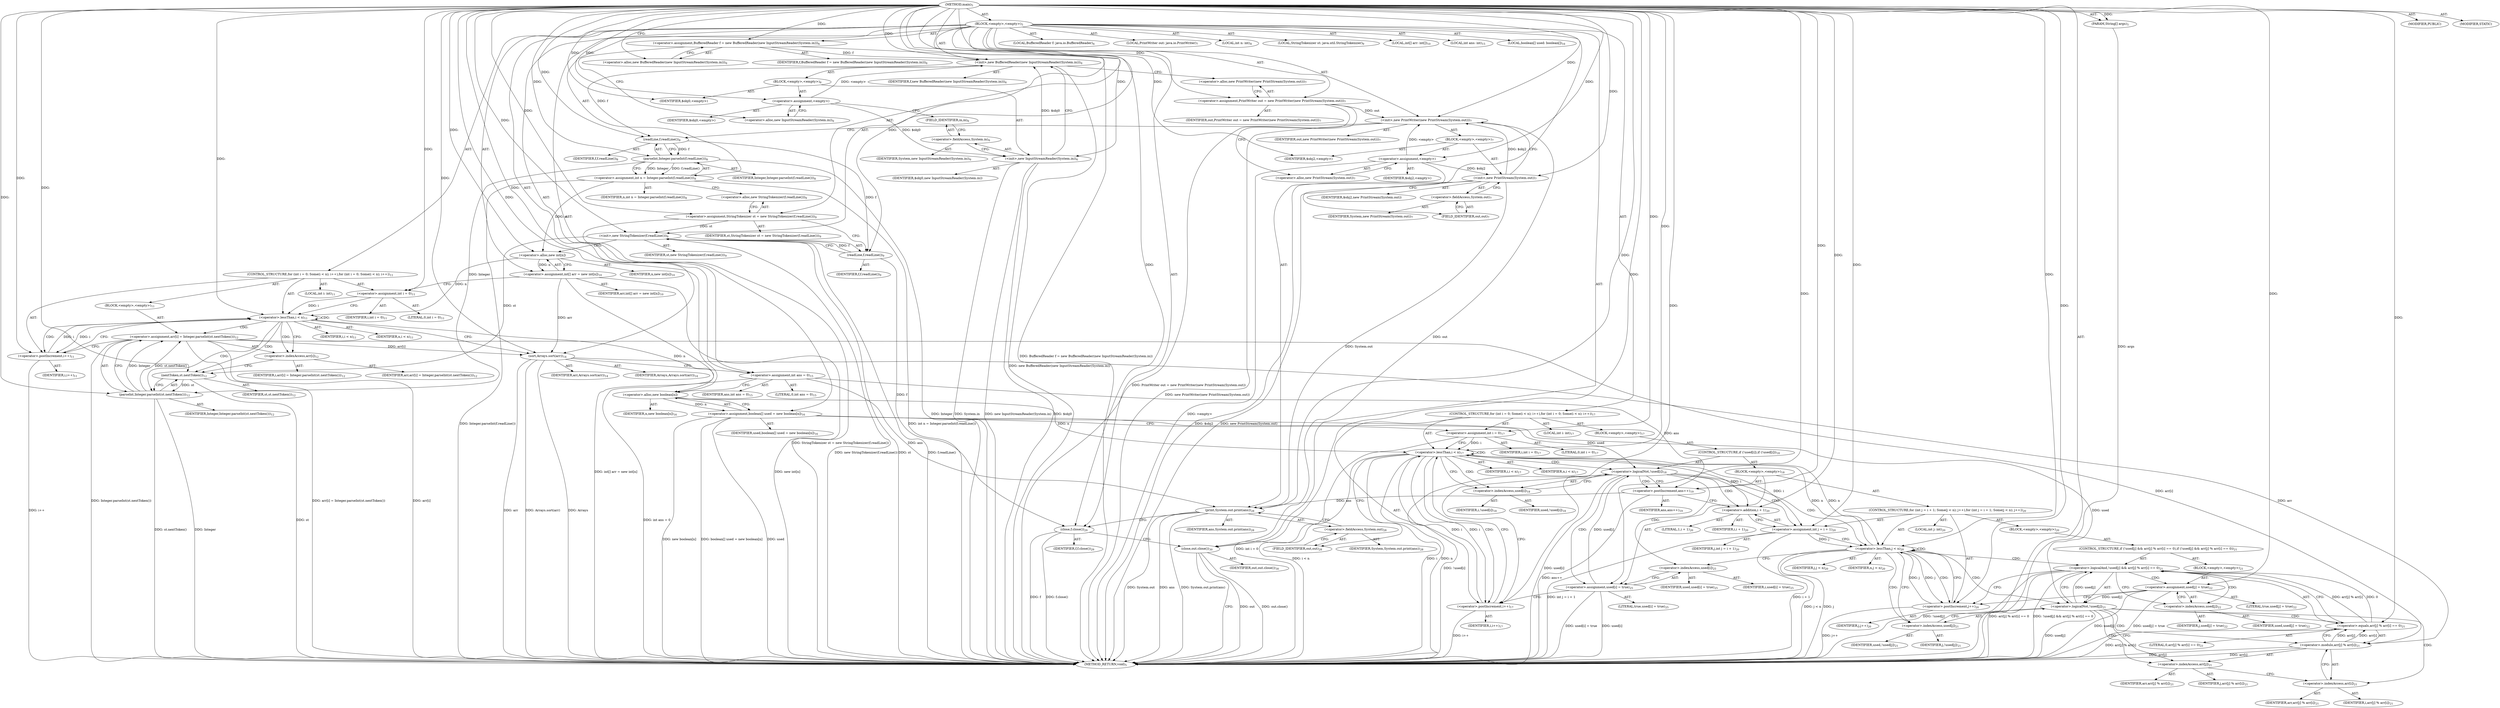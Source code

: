 digraph "main" {  
"23" [label = <(METHOD,main)<SUB>5</SUB>> ]
"24" [label = <(PARAM,String[] args)<SUB>5</SUB>> ]
"25" [label = <(BLOCK,&lt;empty&gt;,&lt;empty&gt;)<SUB>5</SUB>> ]
"4" [label = <(LOCAL,BufferedReader f: java.io.BufferedReader)<SUB>6</SUB>> ]
"26" [label = <(&lt;operator&gt;.assignment,BufferedReader f = new BufferedReader(new InputStreamReader(System.in)))<SUB>6</SUB>> ]
"27" [label = <(IDENTIFIER,f,BufferedReader f = new BufferedReader(new InputStreamReader(System.in)))<SUB>6</SUB>> ]
"28" [label = <(&lt;operator&gt;.alloc,new BufferedReader(new InputStreamReader(System.in)))<SUB>6</SUB>> ]
"29" [label = <(&lt;init&gt;,new BufferedReader(new InputStreamReader(System.in)))<SUB>6</SUB>> ]
"3" [label = <(IDENTIFIER,f,new BufferedReader(new InputStreamReader(System.in)))<SUB>6</SUB>> ]
"30" [label = <(BLOCK,&lt;empty&gt;,&lt;empty&gt;)<SUB>6</SUB>> ]
"31" [label = <(&lt;operator&gt;.assignment,&lt;empty&gt;)> ]
"32" [label = <(IDENTIFIER,$obj0,&lt;empty&gt;)> ]
"33" [label = <(&lt;operator&gt;.alloc,new InputStreamReader(System.in))<SUB>6</SUB>> ]
"34" [label = <(&lt;init&gt;,new InputStreamReader(System.in))<SUB>6</SUB>> ]
"35" [label = <(IDENTIFIER,$obj0,new InputStreamReader(System.in))> ]
"36" [label = <(&lt;operator&gt;.fieldAccess,System.in)<SUB>6</SUB>> ]
"37" [label = <(IDENTIFIER,System,new InputStreamReader(System.in))<SUB>6</SUB>> ]
"38" [label = <(FIELD_IDENTIFIER,in,in)<SUB>6</SUB>> ]
"39" [label = <(IDENTIFIER,$obj0,&lt;empty&gt;)> ]
"6" [label = <(LOCAL,PrintWriter out: java.io.PrintWriter)<SUB>7</SUB>> ]
"40" [label = <(&lt;operator&gt;.assignment,PrintWriter out = new PrintWriter(new PrintStream(System.out)))<SUB>7</SUB>> ]
"41" [label = <(IDENTIFIER,out,PrintWriter out = new PrintWriter(new PrintStream(System.out)))<SUB>7</SUB>> ]
"42" [label = <(&lt;operator&gt;.alloc,new PrintWriter(new PrintStream(System.out)))<SUB>7</SUB>> ]
"43" [label = <(&lt;init&gt;,new PrintWriter(new PrintStream(System.out)))<SUB>7</SUB>> ]
"5" [label = <(IDENTIFIER,out,new PrintWriter(new PrintStream(System.out)))<SUB>7</SUB>> ]
"44" [label = <(BLOCK,&lt;empty&gt;,&lt;empty&gt;)<SUB>7</SUB>> ]
"45" [label = <(&lt;operator&gt;.assignment,&lt;empty&gt;)> ]
"46" [label = <(IDENTIFIER,$obj2,&lt;empty&gt;)> ]
"47" [label = <(&lt;operator&gt;.alloc,new PrintStream(System.out))<SUB>7</SUB>> ]
"48" [label = <(&lt;init&gt;,new PrintStream(System.out))<SUB>7</SUB>> ]
"49" [label = <(IDENTIFIER,$obj2,new PrintStream(System.out))> ]
"50" [label = <(&lt;operator&gt;.fieldAccess,System.out)<SUB>7</SUB>> ]
"51" [label = <(IDENTIFIER,System,new PrintStream(System.out))<SUB>7</SUB>> ]
"52" [label = <(FIELD_IDENTIFIER,out,out)<SUB>7</SUB>> ]
"53" [label = <(IDENTIFIER,$obj2,&lt;empty&gt;)> ]
"54" [label = <(LOCAL,int n: int)<SUB>8</SUB>> ]
"55" [label = <(&lt;operator&gt;.assignment,int n = Integer.parseInt(f.readLine()))<SUB>8</SUB>> ]
"56" [label = <(IDENTIFIER,n,int n = Integer.parseInt(f.readLine()))<SUB>8</SUB>> ]
"57" [label = <(parseInt,Integer.parseInt(f.readLine()))<SUB>8</SUB>> ]
"58" [label = <(IDENTIFIER,Integer,Integer.parseInt(f.readLine()))<SUB>8</SUB>> ]
"59" [label = <(readLine,f.readLine())<SUB>8</SUB>> ]
"60" [label = <(IDENTIFIER,f,f.readLine())<SUB>8</SUB>> ]
"8" [label = <(LOCAL,StringTokenizer st: java.util.StringTokenizer)<SUB>9</SUB>> ]
"61" [label = <(&lt;operator&gt;.assignment,StringTokenizer st = new StringTokenizer(f.readLine()))<SUB>9</SUB>> ]
"62" [label = <(IDENTIFIER,st,StringTokenizer st = new StringTokenizer(f.readLine()))<SUB>9</SUB>> ]
"63" [label = <(&lt;operator&gt;.alloc,new StringTokenizer(f.readLine()))<SUB>9</SUB>> ]
"64" [label = <(&lt;init&gt;,new StringTokenizer(f.readLine()))<SUB>9</SUB>> ]
"7" [label = <(IDENTIFIER,st,new StringTokenizer(f.readLine()))<SUB>9</SUB>> ]
"65" [label = <(readLine,f.readLine())<SUB>9</SUB>> ]
"66" [label = <(IDENTIFIER,f,f.readLine())<SUB>9</SUB>> ]
"67" [label = <(LOCAL,int[] arr: int[])<SUB>10</SUB>> ]
"68" [label = <(&lt;operator&gt;.assignment,int[] arr = new int[n])<SUB>10</SUB>> ]
"69" [label = <(IDENTIFIER,arr,int[] arr = new int[n])<SUB>10</SUB>> ]
"70" [label = <(&lt;operator&gt;.alloc,new int[n])> ]
"71" [label = <(IDENTIFIER,n,new int[n])<SUB>10</SUB>> ]
"72" [label = <(CONTROL_STRUCTURE,for (int i = 0; Some(i &lt; n); i++),for (int i = 0; Some(i &lt; n); i++))<SUB>11</SUB>> ]
"73" [label = <(LOCAL,int i: int)<SUB>11</SUB>> ]
"74" [label = <(&lt;operator&gt;.assignment,int i = 0)<SUB>11</SUB>> ]
"75" [label = <(IDENTIFIER,i,int i = 0)<SUB>11</SUB>> ]
"76" [label = <(LITERAL,0,int i = 0)<SUB>11</SUB>> ]
"77" [label = <(&lt;operator&gt;.lessThan,i &lt; n)<SUB>11</SUB>> ]
"78" [label = <(IDENTIFIER,i,i &lt; n)<SUB>11</SUB>> ]
"79" [label = <(IDENTIFIER,n,i &lt; n)<SUB>11</SUB>> ]
"80" [label = <(&lt;operator&gt;.postIncrement,i++)<SUB>11</SUB>> ]
"81" [label = <(IDENTIFIER,i,i++)<SUB>11</SUB>> ]
"82" [label = <(BLOCK,&lt;empty&gt;,&lt;empty&gt;)<SUB>11</SUB>> ]
"83" [label = <(&lt;operator&gt;.assignment,arr[i] = Integer.parseInt(st.nextToken()))<SUB>12</SUB>> ]
"84" [label = <(&lt;operator&gt;.indexAccess,arr[i])<SUB>12</SUB>> ]
"85" [label = <(IDENTIFIER,arr,arr[i] = Integer.parseInt(st.nextToken()))<SUB>12</SUB>> ]
"86" [label = <(IDENTIFIER,i,arr[i] = Integer.parseInt(st.nextToken()))<SUB>12</SUB>> ]
"87" [label = <(parseInt,Integer.parseInt(st.nextToken()))<SUB>12</SUB>> ]
"88" [label = <(IDENTIFIER,Integer,Integer.parseInt(st.nextToken()))<SUB>12</SUB>> ]
"89" [label = <(nextToken,st.nextToken())<SUB>12</SUB>> ]
"90" [label = <(IDENTIFIER,st,st.nextToken())<SUB>12</SUB>> ]
"91" [label = <(sort,Arrays.sort(arr))<SUB>14</SUB>> ]
"92" [label = <(IDENTIFIER,Arrays,Arrays.sort(arr))<SUB>14</SUB>> ]
"93" [label = <(IDENTIFIER,arr,Arrays.sort(arr))<SUB>14</SUB>> ]
"94" [label = <(LOCAL,int ans: int)<SUB>15</SUB>> ]
"95" [label = <(&lt;operator&gt;.assignment,int ans = 0)<SUB>15</SUB>> ]
"96" [label = <(IDENTIFIER,ans,int ans = 0)<SUB>15</SUB>> ]
"97" [label = <(LITERAL,0,int ans = 0)<SUB>15</SUB>> ]
"98" [label = <(LOCAL,boolean[] used: boolean[])<SUB>16</SUB>> ]
"99" [label = <(&lt;operator&gt;.assignment,boolean[] used = new boolean[n])<SUB>16</SUB>> ]
"100" [label = <(IDENTIFIER,used,boolean[] used = new boolean[n])<SUB>16</SUB>> ]
"101" [label = <(&lt;operator&gt;.alloc,new boolean[n])> ]
"102" [label = <(IDENTIFIER,n,new boolean[n])<SUB>16</SUB>> ]
"103" [label = <(CONTROL_STRUCTURE,for (int i = 0; Some(i &lt; n); i++),for (int i = 0; Some(i &lt; n); i++))<SUB>17</SUB>> ]
"104" [label = <(LOCAL,int i: int)<SUB>17</SUB>> ]
"105" [label = <(&lt;operator&gt;.assignment,int i = 0)<SUB>17</SUB>> ]
"106" [label = <(IDENTIFIER,i,int i = 0)<SUB>17</SUB>> ]
"107" [label = <(LITERAL,0,int i = 0)<SUB>17</SUB>> ]
"108" [label = <(&lt;operator&gt;.lessThan,i &lt; n)<SUB>17</SUB>> ]
"109" [label = <(IDENTIFIER,i,i &lt; n)<SUB>17</SUB>> ]
"110" [label = <(IDENTIFIER,n,i &lt; n)<SUB>17</SUB>> ]
"111" [label = <(&lt;operator&gt;.postIncrement,i++)<SUB>17</SUB>> ]
"112" [label = <(IDENTIFIER,i,i++)<SUB>17</SUB>> ]
"113" [label = <(BLOCK,&lt;empty&gt;,&lt;empty&gt;)<SUB>17</SUB>> ]
"114" [label = <(CONTROL_STRUCTURE,if (!used[i]),if (!used[i]))<SUB>18</SUB>> ]
"115" [label = <(&lt;operator&gt;.logicalNot,!used[i])<SUB>18</SUB>> ]
"116" [label = <(&lt;operator&gt;.indexAccess,used[i])<SUB>18</SUB>> ]
"117" [label = <(IDENTIFIER,used,!used[i])<SUB>18</SUB>> ]
"118" [label = <(IDENTIFIER,i,!used[i])<SUB>18</SUB>> ]
"119" [label = <(BLOCK,&lt;empty&gt;,&lt;empty&gt;)<SUB>18</SUB>> ]
"120" [label = <(&lt;operator&gt;.postIncrement,ans++)<SUB>19</SUB>> ]
"121" [label = <(IDENTIFIER,ans,ans++)<SUB>19</SUB>> ]
"122" [label = <(CONTROL_STRUCTURE,for (int j = i + 1; Some(j &lt; n); j++),for (int j = i + 1; Some(j &lt; n); j++))<SUB>20</SUB>> ]
"123" [label = <(LOCAL,int j: int)<SUB>20</SUB>> ]
"124" [label = <(&lt;operator&gt;.assignment,int j = i + 1)<SUB>20</SUB>> ]
"125" [label = <(IDENTIFIER,j,int j = i + 1)<SUB>20</SUB>> ]
"126" [label = <(&lt;operator&gt;.addition,i + 1)<SUB>20</SUB>> ]
"127" [label = <(IDENTIFIER,i,i + 1)<SUB>20</SUB>> ]
"128" [label = <(LITERAL,1,i + 1)<SUB>20</SUB>> ]
"129" [label = <(&lt;operator&gt;.lessThan,j &lt; n)<SUB>20</SUB>> ]
"130" [label = <(IDENTIFIER,j,j &lt; n)<SUB>20</SUB>> ]
"131" [label = <(IDENTIFIER,n,j &lt; n)<SUB>20</SUB>> ]
"132" [label = <(&lt;operator&gt;.postIncrement,j++)<SUB>20</SUB>> ]
"133" [label = <(IDENTIFIER,j,j++)<SUB>20</SUB>> ]
"134" [label = <(BLOCK,&lt;empty&gt;,&lt;empty&gt;)<SUB>20</SUB>> ]
"135" [label = <(CONTROL_STRUCTURE,if (!used[j] &amp;&amp; arr[j] % arr[i] == 0),if (!used[j] &amp;&amp; arr[j] % arr[i] == 0))<SUB>21</SUB>> ]
"136" [label = <(&lt;operator&gt;.logicalAnd,!used[j] &amp;&amp; arr[j] % arr[i] == 0)<SUB>21</SUB>> ]
"137" [label = <(&lt;operator&gt;.logicalNot,!used[j])<SUB>21</SUB>> ]
"138" [label = <(&lt;operator&gt;.indexAccess,used[j])<SUB>21</SUB>> ]
"139" [label = <(IDENTIFIER,used,!used[j])<SUB>21</SUB>> ]
"140" [label = <(IDENTIFIER,j,!used[j])<SUB>21</SUB>> ]
"141" [label = <(&lt;operator&gt;.equals,arr[j] % arr[i] == 0)<SUB>21</SUB>> ]
"142" [label = <(&lt;operator&gt;.modulo,arr[j] % arr[i])<SUB>21</SUB>> ]
"143" [label = <(&lt;operator&gt;.indexAccess,arr[j])<SUB>21</SUB>> ]
"144" [label = <(IDENTIFIER,arr,arr[j] % arr[i])<SUB>21</SUB>> ]
"145" [label = <(IDENTIFIER,j,arr[j] % arr[i])<SUB>21</SUB>> ]
"146" [label = <(&lt;operator&gt;.indexAccess,arr[i])<SUB>21</SUB>> ]
"147" [label = <(IDENTIFIER,arr,arr[j] % arr[i])<SUB>21</SUB>> ]
"148" [label = <(IDENTIFIER,i,arr[j] % arr[i])<SUB>21</SUB>> ]
"149" [label = <(LITERAL,0,arr[j] % arr[i] == 0)<SUB>21</SUB>> ]
"150" [label = <(BLOCK,&lt;empty&gt;,&lt;empty&gt;)<SUB>21</SUB>> ]
"151" [label = <(&lt;operator&gt;.assignment,used[j] = true)<SUB>22</SUB>> ]
"152" [label = <(&lt;operator&gt;.indexAccess,used[j])<SUB>22</SUB>> ]
"153" [label = <(IDENTIFIER,used,used[j] = true)<SUB>22</SUB>> ]
"154" [label = <(IDENTIFIER,j,used[j] = true)<SUB>22</SUB>> ]
"155" [label = <(LITERAL,true,used[j] = true)<SUB>22</SUB>> ]
"156" [label = <(&lt;operator&gt;.assignment,used[i] = true)<SUB>25</SUB>> ]
"157" [label = <(&lt;operator&gt;.indexAccess,used[i])<SUB>25</SUB>> ]
"158" [label = <(IDENTIFIER,used,used[i] = true)<SUB>25</SUB>> ]
"159" [label = <(IDENTIFIER,i,used[i] = true)<SUB>25</SUB>> ]
"160" [label = <(LITERAL,true,used[i] = true)<SUB>25</SUB>> ]
"161" [label = <(print,System.out.print(ans))<SUB>28</SUB>> ]
"162" [label = <(&lt;operator&gt;.fieldAccess,System.out)<SUB>28</SUB>> ]
"163" [label = <(IDENTIFIER,System,System.out.print(ans))<SUB>28</SUB>> ]
"164" [label = <(FIELD_IDENTIFIER,out,out)<SUB>28</SUB>> ]
"165" [label = <(IDENTIFIER,ans,System.out.print(ans))<SUB>28</SUB>> ]
"166" [label = <(close,f.close())<SUB>29</SUB>> ]
"167" [label = <(IDENTIFIER,f,f.close())<SUB>29</SUB>> ]
"168" [label = <(close,out.close())<SUB>30</SUB>> ]
"169" [label = <(IDENTIFIER,out,out.close())<SUB>30</SUB>> ]
"170" [label = <(MODIFIER,PUBLIC)> ]
"171" [label = <(MODIFIER,STATIC)> ]
"172" [label = <(METHOD_RETURN,void)<SUB>5</SUB>> ]
  "23" -> "24"  [ label = "AST: "] 
  "23" -> "25"  [ label = "AST: "] 
  "23" -> "170"  [ label = "AST: "] 
  "23" -> "171"  [ label = "AST: "] 
  "23" -> "172"  [ label = "AST: "] 
  "25" -> "4"  [ label = "AST: "] 
  "25" -> "26"  [ label = "AST: "] 
  "25" -> "29"  [ label = "AST: "] 
  "25" -> "6"  [ label = "AST: "] 
  "25" -> "40"  [ label = "AST: "] 
  "25" -> "43"  [ label = "AST: "] 
  "25" -> "54"  [ label = "AST: "] 
  "25" -> "55"  [ label = "AST: "] 
  "25" -> "8"  [ label = "AST: "] 
  "25" -> "61"  [ label = "AST: "] 
  "25" -> "64"  [ label = "AST: "] 
  "25" -> "67"  [ label = "AST: "] 
  "25" -> "68"  [ label = "AST: "] 
  "25" -> "72"  [ label = "AST: "] 
  "25" -> "91"  [ label = "AST: "] 
  "25" -> "94"  [ label = "AST: "] 
  "25" -> "95"  [ label = "AST: "] 
  "25" -> "98"  [ label = "AST: "] 
  "25" -> "99"  [ label = "AST: "] 
  "25" -> "103"  [ label = "AST: "] 
  "25" -> "161"  [ label = "AST: "] 
  "25" -> "166"  [ label = "AST: "] 
  "25" -> "168"  [ label = "AST: "] 
  "26" -> "27"  [ label = "AST: "] 
  "26" -> "28"  [ label = "AST: "] 
  "29" -> "3"  [ label = "AST: "] 
  "29" -> "30"  [ label = "AST: "] 
  "30" -> "31"  [ label = "AST: "] 
  "30" -> "34"  [ label = "AST: "] 
  "30" -> "39"  [ label = "AST: "] 
  "31" -> "32"  [ label = "AST: "] 
  "31" -> "33"  [ label = "AST: "] 
  "34" -> "35"  [ label = "AST: "] 
  "34" -> "36"  [ label = "AST: "] 
  "36" -> "37"  [ label = "AST: "] 
  "36" -> "38"  [ label = "AST: "] 
  "40" -> "41"  [ label = "AST: "] 
  "40" -> "42"  [ label = "AST: "] 
  "43" -> "5"  [ label = "AST: "] 
  "43" -> "44"  [ label = "AST: "] 
  "44" -> "45"  [ label = "AST: "] 
  "44" -> "48"  [ label = "AST: "] 
  "44" -> "53"  [ label = "AST: "] 
  "45" -> "46"  [ label = "AST: "] 
  "45" -> "47"  [ label = "AST: "] 
  "48" -> "49"  [ label = "AST: "] 
  "48" -> "50"  [ label = "AST: "] 
  "50" -> "51"  [ label = "AST: "] 
  "50" -> "52"  [ label = "AST: "] 
  "55" -> "56"  [ label = "AST: "] 
  "55" -> "57"  [ label = "AST: "] 
  "57" -> "58"  [ label = "AST: "] 
  "57" -> "59"  [ label = "AST: "] 
  "59" -> "60"  [ label = "AST: "] 
  "61" -> "62"  [ label = "AST: "] 
  "61" -> "63"  [ label = "AST: "] 
  "64" -> "7"  [ label = "AST: "] 
  "64" -> "65"  [ label = "AST: "] 
  "65" -> "66"  [ label = "AST: "] 
  "68" -> "69"  [ label = "AST: "] 
  "68" -> "70"  [ label = "AST: "] 
  "70" -> "71"  [ label = "AST: "] 
  "72" -> "73"  [ label = "AST: "] 
  "72" -> "74"  [ label = "AST: "] 
  "72" -> "77"  [ label = "AST: "] 
  "72" -> "80"  [ label = "AST: "] 
  "72" -> "82"  [ label = "AST: "] 
  "74" -> "75"  [ label = "AST: "] 
  "74" -> "76"  [ label = "AST: "] 
  "77" -> "78"  [ label = "AST: "] 
  "77" -> "79"  [ label = "AST: "] 
  "80" -> "81"  [ label = "AST: "] 
  "82" -> "83"  [ label = "AST: "] 
  "83" -> "84"  [ label = "AST: "] 
  "83" -> "87"  [ label = "AST: "] 
  "84" -> "85"  [ label = "AST: "] 
  "84" -> "86"  [ label = "AST: "] 
  "87" -> "88"  [ label = "AST: "] 
  "87" -> "89"  [ label = "AST: "] 
  "89" -> "90"  [ label = "AST: "] 
  "91" -> "92"  [ label = "AST: "] 
  "91" -> "93"  [ label = "AST: "] 
  "95" -> "96"  [ label = "AST: "] 
  "95" -> "97"  [ label = "AST: "] 
  "99" -> "100"  [ label = "AST: "] 
  "99" -> "101"  [ label = "AST: "] 
  "101" -> "102"  [ label = "AST: "] 
  "103" -> "104"  [ label = "AST: "] 
  "103" -> "105"  [ label = "AST: "] 
  "103" -> "108"  [ label = "AST: "] 
  "103" -> "111"  [ label = "AST: "] 
  "103" -> "113"  [ label = "AST: "] 
  "105" -> "106"  [ label = "AST: "] 
  "105" -> "107"  [ label = "AST: "] 
  "108" -> "109"  [ label = "AST: "] 
  "108" -> "110"  [ label = "AST: "] 
  "111" -> "112"  [ label = "AST: "] 
  "113" -> "114"  [ label = "AST: "] 
  "114" -> "115"  [ label = "AST: "] 
  "114" -> "119"  [ label = "AST: "] 
  "115" -> "116"  [ label = "AST: "] 
  "116" -> "117"  [ label = "AST: "] 
  "116" -> "118"  [ label = "AST: "] 
  "119" -> "120"  [ label = "AST: "] 
  "119" -> "122"  [ label = "AST: "] 
  "119" -> "156"  [ label = "AST: "] 
  "120" -> "121"  [ label = "AST: "] 
  "122" -> "123"  [ label = "AST: "] 
  "122" -> "124"  [ label = "AST: "] 
  "122" -> "129"  [ label = "AST: "] 
  "122" -> "132"  [ label = "AST: "] 
  "122" -> "134"  [ label = "AST: "] 
  "124" -> "125"  [ label = "AST: "] 
  "124" -> "126"  [ label = "AST: "] 
  "126" -> "127"  [ label = "AST: "] 
  "126" -> "128"  [ label = "AST: "] 
  "129" -> "130"  [ label = "AST: "] 
  "129" -> "131"  [ label = "AST: "] 
  "132" -> "133"  [ label = "AST: "] 
  "134" -> "135"  [ label = "AST: "] 
  "135" -> "136"  [ label = "AST: "] 
  "135" -> "150"  [ label = "AST: "] 
  "136" -> "137"  [ label = "AST: "] 
  "136" -> "141"  [ label = "AST: "] 
  "137" -> "138"  [ label = "AST: "] 
  "138" -> "139"  [ label = "AST: "] 
  "138" -> "140"  [ label = "AST: "] 
  "141" -> "142"  [ label = "AST: "] 
  "141" -> "149"  [ label = "AST: "] 
  "142" -> "143"  [ label = "AST: "] 
  "142" -> "146"  [ label = "AST: "] 
  "143" -> "144"  [ label = "AST: "] 
  "143" -> "145"  [ label = "AST: "] 
  "146" -> "147"  [ label = "AST: "] 
  "146" -> "148"  [ label = "AST: "] 
  "150" -> "151"  [ label = "AST: "] 
  "151" -> "152"  [ label = "AST: "] 
  "151" -> "155"  [ label = "AST: "] 
  "152" -> "153"  [ label = "AST: "] 
  "152" -> "154"  [ label = "AST: "] 
  "156" -> "157"  [ label = "AST: "] 
  "156" -> "160"  [ label = "AST: "] 
  "157" -> "158"  [ label = "AST: "] 
  "157" -> "159"  [ label = "AST: "] 
  "161" -> "162"  [ label = "AST: "] 
  "161" -> "165"  [ label = "AST: "] 
  "162" -> "163"  [ label = "AST: "] 
  "162" -> "164"  [ label = "AST: "] 
  "166" -> "167"  [ label = "AST: "] 
  "168" -> "169"  [ label = "AST: "] 
  "26" -> "33"  [ label = "CFG: "] 
  "29" -> "42"  [ label = "CFG: "] 
  "40" -> "47"  [ label = "CFG: "] 
  "43" -> "59"  [ label = "CFG: "] 
  "55" -> "63"  [ label = "CFG: "] 
  "61" -> "65"  [ label = "CFG: "] 
  "64" -> "70"  [ label = "CFG: "] 
  "68" -> "74"  [ label = "CFG: "] 
  "91" -> "95"  [ label = "CFG: "] 
  "95" -> "101"  [ label = "CFG: "] 
  "99" -> "105"  [ label = "CFG: "] 
  "161" -> "166"  [ label = "CFG: "] 
  "166" -> "168"  [ label = "CFG: "] 
  "168" -> "172"  [ label = "CFG: "] 
  "28" -> "26"  [ label = "CFG: "] 
  "42" -> "40"  [ label = "CFG: "] 
  "57" -> "55"  [ label = "CFG: "] 
  "63" -> "61"  [ label = "CFG: "] 
  "65" -> "64"  [ label = "CFG: "] 
  "70" -> "68"  [ label = "CFG: "] 
  "74" -> "77"  [ label = "CFG: "] 
  "77" -> "84"  [ label = "CFG: "] 
  "77" -> "91"  [ label = "CFG: "] 
  "80" -> "77"  [ label = "CFG: "] 
  "101" -> "99"  [ label = "CFG: "] 
  "105" -> "108"  [ label = "CFG: "] 
  "108" -> "116"  [ label = "CFG: "] 
  "108" -> "164"  [ label = "CFG: "] 
  "111" -> "108"  [ label = "CFG: "] 
  "162" -> "161"  [ label = "CFG: "] 
  "31" -> "38"  [ label = "CFG: "] 
  "34" -> "29"  [ label = "CFG: "] 
  "45" -> "52"  [ label = "CFG: "] 
  "48" -> "43"  [ label = "CFG: "] 
  "59" -> "57"  [ label = "CFG: "] 
  "83" -> "80"  [ label = "CFG: "] 
  "164" -> "162"  [ label = "CFG: "] 
  "33" -> "31"  [ label = "CFG: "] 
  "36" -> "34"  [ label = "CFG: "] 
  "47" -> "45"  [ label = "CFG: "] 
  "50" -> "48"  [ label = "CFG: "] 
  "84" -> "89"  [ label = "CFG: "] 
  "87" -> "83"  [ label = "CFG: "] 
  "115" -> "120"  [ label = "CFG: "] 
  "115" -> "111"  [ label = "CFG: "] 
  "38" -> "36"  [ label = "CFG: "] 
  "52" -> "50"  [ label = "CFG: "] 
  "89" -> "87"  [ label = "CFG: "] 
  "116" -> "115"  [ label = "CFG: "] 
  "120" -> "126"  [ label = "CFG: "] 
  "156" -> "111"  [ label = "CFG: "] 
  "124" -> "129"  [ label = "CFG: "] 
  "129" -> "138"  [ label = "CFG: "] 
  "129" -> "157"  [ label = "CFG: "] 
  "132" -> "129"  [ label = "CFG: "] 
  "157" -> "156"  [ label = "CFG: "] 
  "126" -> "124"  [ label = "CFG: "] 
  "136" -> "152"  [ label = "CFG: "] 
  "136" -> "132"  [ label = "CFG: "] 
  "137" -> "136"  [ label = "CFG: "] 
  "137" -> "143"  [ label = "CFG: "] 
  "141" -> "136"  [ label = "CFG: "] 
  "151" -> "132"  [ label = "CFG: "] 
  "138" -> "137"  [ label = "CFG: "] 
  "142" -> "141"  [ label = "CFG: "] 
  "152" -> "151"  [ label = "CFG: "] 
  "143" -> "146"  [ label = "CFG: "] 
  "146" -> "142"  [ label = "CFG: "] 
  "23" -> "28"  [ label = "CFG: "] 
  "24" -> "172"  [ label = "DDG: args"] 
  "26" -> "172"  [ label = "DDG: BufferedReader f = new BufferedReader(new InputStreamReader(System.in))"] 
  "34" -> "172"  [ label = "DDG: $obj0"] 
  "34" -> "172"  [ label = "DDG: System.in"] 
  "34" -> "172"  [ label = "DDG: new InputStreamReader(System.in)"] 
  "29" -> "172"  [ label = "DDG: new BufferedReader(new InputStreamReader(System.in))"] 
  "40" -> "172"  [ label = "DDG: PrintWriter out = new PrintWriter(new PrintStream(System.out))"] 
  "45" -> "172"  [ label = "DDG: &lt;empty&gt;"] 
  "48" -> "172"  [ label = "DDG: $obj2"] 
  "48" -> "172"  [ label = "DDG: new PrintStream(System.out)"] 
  "43" -> "172"  [ label = "DDG: new PrintWriter(new PrintStream(System.out))"] 
  "57" -> "172"  [ label = "DDG: Integer"] 
  "55" -> "172"  [ label = "DDG: Integer.parseInt(f.readLine())"] 
  "55" -> "172"  [ label = "DDG: int n = Integer.parseInt(f.readLine())"] 
  "61" -> "172"  [ label = "DDG: StringTokenizer st = new StringTokenizer(f.readLine())"] 
  "64" -> "172"  [ label = "DDG: st"] 
  "64" -> "172"  [ label = "DDG: f.readLine()"] 
  "64" -> "172"  [ label = "DDG: new StringTokenizer(f.readLine())"] 
  "68" -> "172"  [ label = "DDG: new int[n]"] 
  "68" -> "172"  [ label = "DDG: int[] arr = new int[n]"] 
  "91" -> "172"  [ label = "DDG: arr"] 
  "91" -> "172"  [ label = "DDG: Arrays.sort(arr)"] 
  "95" -> "172"  [ label = "DDG: int ans = 0"] 
  "99" -> "172"  [ label = "DDG: used"] 
  "99" -> "172"  [ label = "DDG: new boolean[n]"] 
  "99" -> "172"  [ label = "DDG: boolean[] used = new boolean[n]"] 
  "105" -> "172"  [ label = "DDG: int i = 0"] 
  "108" -> "172"  [ label = "DDG: i"] 
  "108" -> "172"  [ label = "DDG: n"] 
  "108" -> "172"  [ label = "DDG: i &lt; n"] 
  "161" -> "172"  [ label = "DDG: System.out"] 
  "161" -> "172"  [ label = "DDG: ans"] 
  "161" -> "172"  [ label = "DDG: System.out.print(ans)"] 
  "166" -> "172"  [ label = "DDG: f"] 
  "166" -> "172"  [ label = "DDG: f.close()"] 
  "168" -> "172"  [ label = "DDG: out"] 
  "168" -> "172"  [ label = "DDG: out.close()"] 
  "115" -> "172"  [ label = "DDG: used[i]"] 
  "115" -> "172"  [ label = "DDG: !used[i]"] 
  "120" -> "172"  [ label = "DDG: ans++"] 
  "124" -> "172"  [ label = "DDG: i + 1"] 
  "124" -> "172"  [ label = "DDG: int j = i + 1"] 
  "129" -> "172"  [ label = "DDG: j"] 
  "129" -> "172"  [ label = "DDG: j &lt; n"] 
  "156" -> "172"  [ label = "DDG: used[i]"] 
  "156" -> "172"  [ label = "DDG: used[i] = true"] 
  "111" -> "172"  [ label = "DDG: i++"] 
  "137" -> "172"  [ label = "DDG: used[j]"] 
  "136" -> "172"  [ label = "DDG: !used[j]"] 
  "142" -> "172"  [ label = "DDG: arr[j]"] 
  "142" -> "172"  [ label = "DDG: arr[i]"] 
  "141" -> "172"  [ label = "DDG: arr[j] % arr[i]"] 
  "136" -> "172"  [ label = "DDG: arr[j] % arr[i] == 0"] 
  "136" -> "172"  [ label = "DDG: !used[j] &amp;&amp; arr[j] % arr[i] == 0"] 
  "151" -> "172"  [ label = "DDG: used[j]"] 
  "151" -> "172"  [ label = "DDG: used[j] = true"] 
  "132" -> "172"  [ label = "DDG: j++"] 
  "83" -> "172"  [ label = "DDG: arr[i]"] 
  "87" -> "172"  [ label = "DDG: Integer"] 
  "89" -> "172"  [ label = "DDG: st"] 
  "87" -> "172"  [ label = "DDG: st.nextToken()"] 
  "83" -> "172"  [ label = "DDG: Integer.parseInt(st.nextToken())"] 
  "83" -> "172"  [ label = "DDG: arr[i] = Integer.parseInt(st.nextToken())"] 
  "80" -> "172"  [ label = "DDG: i++"] 
  "91" -> "172"  [ label = "DDG: Arrays"] 
  "23" -> "24"  [ label = "DDG: "] 
  "23" -> "26"  [ label = "DDG: "] 
  "23" -> "40"  [ label = "DDG: "] 
  "57" -> "55"  [ label = "DDG: Integer"] 
  "57" -> "55"  [ label = "DDG: f.readLine()"] 
  "23" -> "61"  [ label = "DDG: "] 
  "70" -> "68"  [ label = "DDG: n"] 
  "23" -> "95"  [ label = "DDG: "] 
  "101" -> "99"  [ label = "DDG: n"] 
  "26" -> "29"  [ label = "DDG: f"] 
  "23" -> "29"  [ label = "DDG: "] 
  "31" -> "29"  [ label = "DDG: &lt;empty&gt;"] 
  "34" -> "29"  [ label = "DDG: $obj0"] 
  "40" -> "43"  [ label = "DDG: out"] 
  "23" -> "43"  [ label = "DDG: "] 
  "45" -> "43"  [ label = "DDG: &lt;empty&gt;"] 
  "48" -> "43"  [ label = "DDG: $obj2"] 
  "61" -> "64"  [ label = "DDG: st"] 
  "23" -> "64"  [ label = "DDG: "] 
  "65" -> "64"  [ label = "DDG: f"] 
  "23" -> "74"  [ label = "DDG: "] 
  "23" -> "91"  [ label = "DDG: "] 
  "68" -> "91"  [ label = "DDG: arr"] 
  "83" -> "91"  [ label = "DDG: arr[i]"] 
  "23" -> "105"  [ label = "DDG: "] 
  "48" -> "161"  [ label = "DDG: System.out"] 
  "95" -> "161"  [ label = "DDG: ans"] 
  "120" -> "161"  [ label = "DDG: ans"] 
  "23" -> "161"  [ label = "DDG: "] 
  "65" -> "166"  [ label = "DDG: f"] 
  "23" -> "166"  [ label = "DDG: "] 
  "43" -> "168"  [ label = "DDG: out"] 
  "23" -> "168"  [ label = "DDG: "] 
  "23" -> "31"  [ label = "DDG: "] 
  "23" -> "39"  [ label = "DDG: "] 
  "23" -> "45"  [ label = "DDG: "] 
  "23" -> "53"  [ label = "DDG: "] 
  "23" -> "57"  [ label = "DDG: "] 
  "59" -> "57"  [ label = "DDG: f"] 
  "59" -> "65"  [ label = "DDG: f"] 
  "23" -> "65"  [ label = "DDG: "] 
  "55" -> "70"  [ label = "DDG: n"] 
  "23" -> "70"  [ label = "DDG: "] 
  "74" -> "77"  [ label = "DDG: i"] 
  "80" -> "77"  [ label = "DDG: i"] 
  "23" -> "77"  [ label = "DDG: "] 
  "70" -> "77"  [ label = "DDG: n"] 
  "77" -> "80"  [ label = "DDG: i"] 
  "23" -> "80"  [ label = "DDG: "] 
  "87" -> "83"  [ label = "DDG: Integer"] 
  "87" -> "83"  [ label = "DDG: st.nextToken()"] 
  "77" -> "101"  [ label = "DDG: n"] 
  "23" -> "101"  [ label = "DDG: "] 
  "105" -> "108"  [ label = "DDG: i"] 
  "111" -> "108"  [ label = "DDG: i"] 
  "23" -> "108"  [ label = "DDG: "] 
  "101" -> "108"  [ label = "DDG: n"] 
  "129" -> "108"  [ label = "DDG: n"] 
  "108" -> "111"  [ label = "DDG: i"] 
  "23" -> "111"  [ label = "DDG: "] 
  "31" -> "34"  [ label = "DDG: $obj0"] 
  "23" -> "34"  [ label = "DDG: "] 
  "45" -> "48"  [ label = "DDG: $obj2"] 
  "23" -> "48"  [ label = "DDG: "] 
  "29" -> "59"  [ label = "DDG: f"] 
  "23" -> "59"  [ label = "DDG: "] 
  "57" -> "87"  [ label = "DDG: Integer"] 
  "23" -> "87"  [ label = "DDG: "] 
  "89" -> "87"  [ label = "DDG: st"] 
  "99" -> "115"  [ label = "DDG: used"] 
  "156" -> "115"  [ label = "DDG: used[i]"] 
  "23" -> "156"  [ label = "DDG: "] 
  "64" -> "89"  [ label = "DDG: st"] 
  "23" -> "89"  [ label = "DDG: "] 
  "95" -> "120"  [ label = "DDG: ans"] 
  "23" -> "120"  [ label = "DDG: "] 
  "108" -> "124"  [ label = "DDG: i"] 
  "23" -> "124"  [ label = "DDG: "] 
  "124" -> "129"  [ label = "DDG: j"] 
  "132" -> "129"  [ label = "DDG: j"] 
  "23" -> "129"  [ label = "DDG: "] 
  "108" -> "129"  [ label = "DDG: n"] 
  "129" -> "132"  [ label = "DDG: j"] 
  "23" -> "132"  [ label = "DDG: "] 
  "108" -> "126"  [ label = "DDG: i"] 
  "23" -> "126"  [ label = "DDG: "] 
  "137" -> "136"  [ label = "DDG: used[j]"] 
  "141" -> "136"  [ label = "DDG: arr[j] % arr[i]"] 
  "141" -> "136"  [ label = "DDG: 0"] 
  "23" -> "151"  [ label = "DDG: "] 
  "99" -> "137"  [ label = "DDG: used"] 
  "151" -> "137"  [ label = "DDG: used[j]"] 
  "142" -> "141"  [ label = "DDG: arr[j]"] 
  "142" -> "141"  [ label = "DDG: arr[i]"] 
  "23" -> "141"  [ label = "DDG: "] 
  "91" -> "142"  [ label = "DDG: arr"] 
  "83" -> "142"  [ label = "DDG: arr[i]"] 
  "77" -> "77"  [ label = "CDG: "] 
  "77" -> "89"  [ label = "CDG: "] 
  "77" -> "84"  [ label = "CDG: "] 
  "77" -> "87"  [ label = "CDG: "] 
  "77" -> "80"  [ label = "CDG: "] 
  "77" -> "83"  [ label = "CDG: "] 
  "108" -> "115"  [ label = "CDG: "] 
  "108" -> "116"  [ label = "CDG: "] 
  "108" -> "108"  [ label = "CDG: "] 
  "108" -> "111"  [ label = "CDG: "] 
  "115" -> "120"  [ label = "CDG: "] 
  "115" -> "157"  [ label = "CDG: "] 
  "115" -> "129"  [ label = "CDG: "] 
  "115" -> "126"  [ label = "CDG: "] 
  "115" -> "156"  [ label = "CDG: "] 
  "115" -> "124"  [ label = "CDG: "] 
  "129" -> "136"  [ label = "CDG: "] 
  "129" -> "132"  [ label = "CDG: "] 
  "129" -> "129"  [ label = "CDG: "] 
  "129" -> "138"  [ label = "CDG: "] 
  "129" -> "137"  [ label = "CDG: "] 
  "136" -> "151"  [ label = "CDG: "] 
  "136" -> "152"  [ label = "CDG: "] 
  "137" -> "141"  [ label = "CDG: "] 
  "137" -> "146"  [ label = "CDG: "] 
  "137" -> "142"  [ label = "CDG: "] 
  "137" -> "143"  [ label = "CDG: "] 
}
